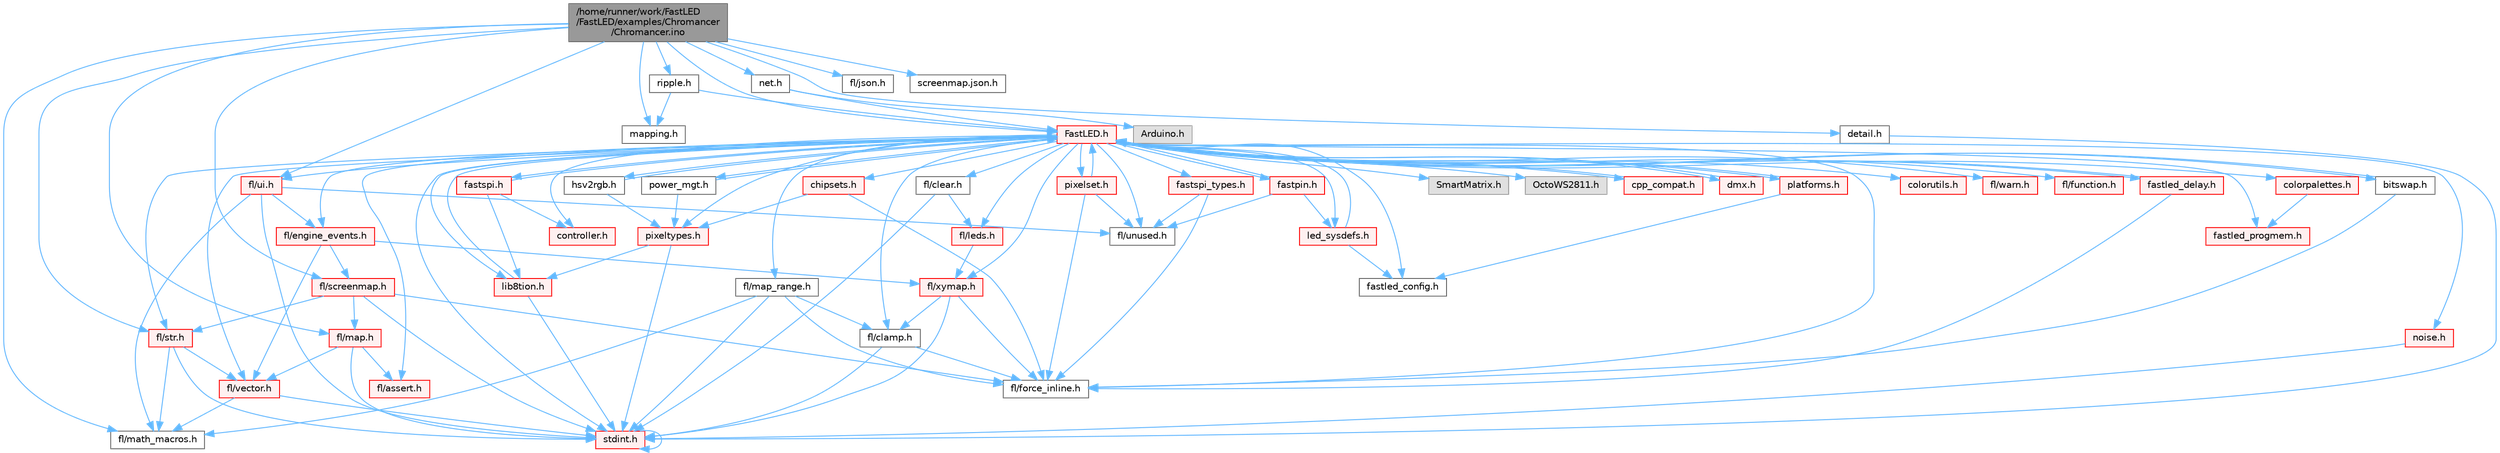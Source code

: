 digraph "/home/runner/work/FastLED/FastLED/examples/Chromancer/Chromancer.ino"
{
 // INTERACTIVE_SVG=YES
 // LATEX_PDF_SIZE
  bgcolor="transparent";
  edge [fontname=Helvetica,fontsize=10,labelfontname=Helvetica,labelfontsize=10];
  node [fontname=Helvetica,fontsize=10,shape=box,height=0.2,width=0.4];
  Node1 [id="Node000001",label="/home/runner/work/FastLED\l/FastLED/examples/Chromancer\l/Chromancer.ino",height=0.2,width=0.4,color="gray40", fillcolor="grey60", style="filled", fontcolor="black",tooltip=" "];
  Node1 -> Node2 [id="edge1_Node000001_Node000002",color="steelblue1",style="solid",tooltip=" "];
  Node2 [id="Node000002",label="mapping.h",height=0.2,width=0.4,color="grey40", fillcolor="white", style="filled",URL="$de/d0c/mapping_8h.html",tooltip=" "];
  Node1 -> Node3 [id="edge2_Node000001_Node000003",color="steelblue1",style="solid",tooltip=" "];
  Node3 [id="Node000003",label="net.h",height=0.2,width=0.4,color="grey40", fillcolor="white", style="filled",URL="$d7/d97/net_8h.html",tooltip=" "];
  Node3 -> Node4 [id="edge3_Node000003_Node000004",color="steelblue1",style="solid",tooltip=" "];
  Node4 [id="Node000004",label="Arduino.h",height=0.2,width=0.4,color="grey60", fillcolor="#E0E0E0", style="filled",tooltip=" "];
  Node3 -> Node5 [id="edge4_Node000003_Node000005",color="steelblue1",style="solid",tooltip=" "];
  Node5 [id="Node000005",label="FastLED.h",height=0.2,width=0.4,color="red", fillcolor="#FFF0F0", style="filled",URL="$db/d97/_fast_l_e_d_8h.html",tooltip="central include file for FastLED, defines the CFastLED class/object"];
  Node5 -> Node6 [id="edge5_Node000005_Node000006",color="steelblue1",style="solid",tooltip=" "];
  Node6 [id="Node000006",label="stdint.h",height=0.2,width=0.4,color="red", fillcolor="#FFF0F0", style="filled",URL="$df/dd8/stdint_8h.html",tooltip=" "];
  Node6 -> Node6 [id="edge6_Node000006_Node000006",color="steelblue1",style="solid",tooltip=" "];
  Node5 -> Node8 [id="edge7_Node000005_Node000008",color="steelblue1",style="solid",tooltip=" "];
  Node8 [id="Node000008",label="SmartMatrix.h",height=0.2,width=0.4,color="grey60", fillcolor="#E0E0E0", style="filled",tooltip=" "];
  Node5 -> Node9 [id="edge8_Node000005_Node000009",color="steelblue1",style="solid",tooltip=" "];
  Node9 [id="Node000009",label="OctoWS2811.h",height=0.2,width=0.4,color="grey60", fillcolor="#E0E0E0", style="filled",tooltip=" "];
  Node5 -> Node10 [id="edge9_Node000005_Node000010",color="steelblue1",style="solid",tooltip=" "];
  Node10 [id="Node000010",label="fl/force_inline.h",height=0.2,width=0.4,color="grey40", fillcolor="white", style="filled",URL="$d4/d64/force__inline_8h.html",tooltip=" "];
  Node5 -> Node11 [id="edge10_Node000005_Node000011",color="steelblue1",style="solid",tooltip=" "];
  Node11 [id="Node000011",label="cpp_compat.h",height=0.2,width=0.4,color="red", fillcolor="#FFF0F0", style="filled",URL="$d9/d13/cpp__compat_8h.html",tooltip="Compatibility functions based on C++ version."];
  Node11 -> Node5 [id="edge11_Node000011_Node000005",color="steelblue1",style="solid",tooltip=" "];
  Node5 -> Node13 [id="edge12_Node000005_Node000013",color="steelblue1",style="solid",tooltip=" "];
  Node13 [id="Node000013",label="fastled_config.h",height=0.2,width=0.4,color="grey40", fillcolor="white", style="filled",URL="$d5/d11/fastled__config_8h.html",tooltip="Contains definitions that can be used to configure FastLED at compile time."];
  Node5 -> Node14 [id="edge13_Node000005_Node000014",color="steelblue1",style="solid",tooltip=" "];
  Node14 [id="Node000014",label="led_sysdefs.h",height=0.2,width=0.4,color="red", fillcolor="#FFF0F0", style="filled",URL="$d9/d3e/led__sysdefs_8h.html",tooltip="Determines which platform system definitions to include."];
  Node14 -> Node5 [id="edge14_Node000014_Node000005",color="steelblue1",style="solid",tooltip=" "];
  Node14 -> Node13 [id="edge15_Node000014_Node000013",color="steelblue1",style="solid",tooltip=" "];
  Node5 -> Node16 [id="edge16_Node000005_Node000016",color="steelblue1",style="solid",tooltip=" "];
  Node16 [id="Node000016",label="fastled_delay.h",height=0.2,width=0.4,color="red", fillcolor="#FFF0F0", style="filled",URL="$d0/da8/fastled__delay_8h.html",tooltip="Utility functions and classes for managing delay cycles."];
  Node16 -> Node5 [id="edge17_Node000016_Node000005",color="steelblue1",style="solid",tooltip=" "];
  Node16 -> Node10 [id="edge18_Node000016_Node000010",color="steelblue1",style="solid",tooltip=" "];
  Node5 -> Node18 [id="edge19_Node000005_Node000018",color="steelblue1",style="solid",tooltip=" "];
  Node18 [id="Node000018",label="bitswap.h",height=0.2,width=0.4,color="grey40", fillcolor="white", style="filled",URL="$de/ded/bitswap_8h.html",tooltip="Functions for doing a rotation of bits/bytes used by parallel output."];
  Node18 -> Node5 [id="edge20_Node000018_Node000005",color="steelblue1",style="solid",tooltip=" "];
  Node18 -> Node10 [id="edge21_Node000018_Node000010",color="steelblue1",style="solid",tooltip=" "];
  Node5 -> Node19 [id="edge22_Node000005_Node000019",color="steelblue1",style="solid",tooltip=" "];
  Node19 [id="Node000019",label="controller.h",height=0.2,width=0.4,color="red", fillcolor="#FFF0F0", style="filled",URL="$d2/dd9/controller_8h.html",tooltip="deprecated: base definitions used by led controllers for writing out led data"];
  Node5 -> Node73 [id="edge23_Node000005_Node000073",color="steelblue1",style="solid",tooltip=" "];
  Node73 [id="Node000073",label="fastpin.h",height=0.2,width=0.4,color="red", fillcolor="#FFF0F0", style="filled",URL="$db/d65/fastpin_8h.html",tooltip="Class base definitions for defining fast pin access."];
  Node73 -> Node5 [id="edge24_Node000073_Node000005",color="steelblue1",style="solid",tooltip=" "];
  Node73 -> Node14 [id="edge25_Node000073_Node000014",color="steelblue1",style="solid",tooltip=" "];
  Node73 -> Node40 [id="edge26_Node000073_Node000040",color="steelblue1",style="solid",tooltip=" "];
  Node40 [id="Node000040",label="fl/unused.h",height=0.2,width=0.4,color="grey40", fillcolor="white", style="filled",URL="$d8/d4b/unused_8h.html",tooltip=" "];
  Node5 -> Node74 [id="edge27_Node000005_Node000074",color="steelblue1",style="solid",tooltip=" "];
  Node74 [id="Node000074",label="fastspi_types.h",height=0.2,width=0.4,color="red", fillcolor="#FFF0F0", style="filled",URL="$d2/ddb/fastspi__types_8h.html",tooltip="Data types and constants used by SPI interfaces."];
  Node74 -> Node10 [id="edge28_Node000074_Node000010",color="steelblue1",style="solid",tooltip=" "];
  Node74 -> Node40 [id="edge29_Node000074_Node000040",color="steelblue1",style="solid",tooltip=" "];
  Node5 -> Node75 [id="edge30_Node000005_Node000075",color="steelblue1",style="solid",tooltip=" "];
  Node75 [id="Node000075",label="dmx.h",height=0.2,width=0.4,color="red", fillcolor="#FFF0F0", style="filled",URL="$d3/de1/dmx_8h.html",tooltip="Defines the DMX512-based LED controllers."];
  Node75 -> Node5 [id="edge31_Node000075_Node000005",color="steelblue1",style="solid",tooltip=" "];
  Node5 -> Node78 [id="edge32_Node000005_Node000078",color="steelblue1",style="solid",tooltip=" "];
  Node78 [id="Node000078",label="platforms.h",height=0.2,width=0.4,color="red", fillcolor="#FFF0F0", style="filled",URL="$da/dc9/platforms_8h.html",tooltip="Determines which platforms headers to include."];
  Node78 -> Node5 [id="edge33_Node000078_Node000005",color="steelblue1",style="solid",tooltip=" "];
  Node78 -> Node13 [id="edge34_Node000078_Node000013",color="steelblue1",style="solid",tooltip=" "];
  Node5 -> Node80 [id="edge35_Node000005_Node000080",color="steelblue1",style="solid",tooltip=" "];
  Node80 [id="Node000080",label="fastled_progmem.h",height=0.2,width=0.4,color="red", fillcolor="#FFF0F0", style="filled",URL="$df/dab/fastled__progmem_8h.html",tooltip="Wrapper definitions to allow seamless use of PROGMEM in environments that have it."];
  Node5 -> Node22 [id="edge36_Node000005_Node000022",color="steelblue1",style="solid",tooltip=" "];
  Node22 [id="Node000022",label="lib8tion.h",height=0.2,width=0.4,color="red", fillcolor="#FFF0F0", style="filled",URL="$df/da5/lib8tion_8h.html",tooltip="Fast, efficient 8-bit math functions specifically designed for high-performance LED programming."];
  Node22 -> Node5 [id="edge37_Node000022_Node000005",color="steelblue1",style="solid",tooltip=" "];
  Node22 -> Node6 [id="edge38_Node000022_Node000006",color="steelblue1",style="solid",tooltip=" "];
  Node5 -> Node21 [id="edge39_Node000005_Node000021",color="steelblue1",style="solid",tooltip=" "];
  Node21 [id="Node000021",label="pixeltypes.h",height=0.2,width=0.4,color="red", fillcolor="#FFF0F0", style="filled",URL="$d2/dba/pixeltypes_8h.html",tooltip="Includes defintions for RGB and HSV pixels."];
  Node21 -> Node6 [id="edge40_Node000021_Node000006",color="steelblue1",style="solid",tooltip=" "];
  Node21 -> Node22 [id="edge41_Node000021_Node000022",color="steelblue1",style="solid",tooltip=" "];
  Node5 -> Node81 [id="edge42_Node000005_Node000081",color="steelblue1",style="solid",tooltip=" "];
  Node81 [id="Node000081",label="hsv2rgb.h",height=0.2,width=0.4,color="grey40", fillcolor="white", style="filled",URL="$de/d9a/hsv2rgb_8h.html",tooltip="Functions to convert from the HSV colorspace to the RGB colorspace."];
  Node81 -> Node5 [id="edge43_Node000081_Node000005",color="steelblue1",style="solid",tooltip=" "];
  Node81 -> Node21 [id="edge44_Node000081_Node000021",color="steelblue1",style="solid",tooltip=" "];
  Node5 -> Node82 [id="edge45_Node000005_Node000082",color="steelblue1",style="solid",tooltip=" "];
  Node82 [id="Node000082",label="colorutils.h",height=0.2,width=0.4,color="red", fillcolor="#FFF0F0", style="filled",URL="$d1/dfb/colorutils_8h.html",tooltip=" "];
  Node5 -> Node87 [id="edge46_Node000005_Node000087",color="steelblue1",style="solid",tooltip=" "];
  Node87 [id="Node000087",label="pixelset.h",height=0.2,width=0.4,color="red", fillcolor="#FFF0F0", style="filled",URL="$d4/d46/pixelset_8h.html",tooltip="Declares classes for managing logical groups of LEDs."];
  Node87 -> Node10 [id="edge47_Node000087_Node000010",color="steelblue1",style="solid",tooltip=" "];
  Node87 -> Node40 [id="edge48_Node000087_Node000040",color="steelblue1",style="solid",tooltip=" "];
  Node87 -> Node5 [id="edge49_Node000087_Node000005",color="steelblue1",style="solid",tooltip=" "];
  Node5 -> Node88 [id="edge50_Node000005_Node000088",color="steelblue1",style="solid",tooltip=" "];
  Node88 [id="Node000088",label="colorpalettes.h",height=0.2,width=0.4,color="red", fillcolor="#FFF0F0", style="filled",URL="$dc/dcc/colorpalettes_8h.html",tooltip="Declarations for the predefined color palettes supplied by FastLED."];
  Node88 -> Node80 [id="edge51_Node000088_Node000080",color="steelblue1",style="solid",tooltip=" "];
  Node5 -> Node89 [id="edge52_Node000005_Node000089",color="steelblue1",style="solid",tooltip=" "];
  Node89 [id="Node000089",label="noise.h",height=0.2,width=0.4,color="red", fillcolor="#FFF0F0", style="filled",URL="$d1/d31/noise_8h.html",tooltip="Functions to generate and fill arrays with noise."];
  Node89 -> Node6 [id="edge53_Node000089_Node000006",color="steelblue1",style="solid",tooltip=" "];
  Node5 -> Node90 [id="edge54_Node000005_Node000090",color="steelblue1",style="solid",tooltip=" "];
  Node90 [id="Node000090",label="power_mgt.h",height=0.2,width=0.4,color="grey40", fillcolor="white", style="filled",URL="$dc/d5b/power__mgt_8h.html",tooltip="Functions to limit the power used by FastLED."];
  Node90 -> Node5 [id="edge55_Node000090_Node000005",color="steelblue1",style="solid",tooltip=" "];
  Node90 -> Node21 [id="edge56_Node000090_Node000021",color="steelblue1",style="solid",tooltip=" "];
  Node5 -> Node91 [id="edge57_Node000005_Node000091",color="steelblue1",style="solid",tooltip=" "];
  Node91 [id="Node000091",label="fastspi.h",height=0.2,width=0.4,color="red", fillcolor="#FFF0F0", style="filled",URL="$d6/ddc/fastspi_8h.html",tooltip="Serial peripheral interface (SPI) definitions per platform."];
  Node91 -> Node5 [id="edge58_Node000091_Node000005",color="steelblue1",style="solid",tooltip=" "];
  Node91 -> Node19 [id="edge59_Node000091_Node000019",color="steelblue1",style="solid",tooltip=" "];
  Node91 -> Node22 [id="edge60_Node000091_Node000022",color="steelblue1",style="solid",tooltip=" "];
  Node5 -> Node93 [id="edge61_Node000005_Node000093",color="steelblue1",style="solid",tooltip=" "];
  Node93 [id="Node000093",label="chipsets.h",height=0.2,width=0.4,color="red", fillcolor="#FFF0F0", style="filled",URL="$db/d66/chipsets_8h.html",tooltip="Contains the bulk of the definitions for the various LED chipsets supported."];
  Node93 -> Node21 [id="edge62_Node000093_Node000021",color="steelblue1",style="solid",tooltip=" "];
  Node93 -> Node10 [id="edge63_Node000093_Node000010",color="steelblue1",style="solid",tooltip=" "];
  Node5 -> Node62 [id="edge64_Node000005_Node000062",color="steelblue1",style="solid",tooltip=" "];
  Node62 [id="Node000062",label="fl/engine_events.h",height=0.2,width=0.4,color="red", fillcolor="#FFF0F0", style="filled",URL="$db/dc0/engine__events_8h.html",tooltip=" "];
  Node62 -> Node63 [id="edge65_Node000062_Node000063",color="steelblue1",style="solid",tooltip=" "];
  Node63 [id="Node000063",label="fl/screenmap.h",height=0.2,width=0.4,color="red", fillcolor="#FFF0F0", style="filled",URL="$d7/d97/screenmap_8h.html",tooltip=" "];
  Node63 -> Node6 [id="edge66_Node000063_Node000006",color="steelblue1",style="solid",tooltip=" "];
  Node63 -> Node10 [id="edge67_Node000063_Node000010",color="steelblue1",style="solid",tooltip=" "];
  Node63 -> Node65 [id="edge68_Node000063_Node000065",color="steelblue1",style="solid",tooltip=" "];
  Node65 [id="Node000065",label="fl/map.h",height=0.2,width=0.4,color="red", fillcolor="#FFF0F0", style="filled",URL="$dc/db7/map_8h.html",tooltip=" "];
  Node65 -> Node6 [id="edge69_Node000065_Node000006",color="steelblue1",style="solid",tooltip=" "];
  Node65 -> Node66 [id="edge70_Node000065_Node000066",color="steelblue1",style="solid",tooltip=" "];
  Node66 [id="Node000066",label="fl/assert.h",height=0.2,width=0.4,color="red", fillcolor="#FFF0F0", style="filled",URL="$dc/da7/assert_8h.html",tooltip=" "];
  Node65 -> Node43 [id="edge71_Node000065_Node000043",color="steelblue1",style="solid",tooltip=" "];
  Node43 [id="Node000043",label="fl/vector.h",height=0.2,width=0.4,color="red", fillcolor="#FFF0F0", style="filled",URL="$d6/d68/vector_8h.html",tooltip=" "];
  Node43 -> Node6 [id="edge72_Node000043_Node000006",color="steelblue1",style="solid",tooltip=" "];
  Node43 -> Node33 [id="edge73_Node000043_Node000033",color="steelblue1",style="solid",tooltip=" "];
  Node33 [id="Node000033",label="fl/math_macros.h",height=0.2,width=0.4,color="grey40", fillcolor="white", style="filled",URL="$d8/db8/math__macros_8h.html",tooltip=" "];
  Node63 -> Node28 [id="edge74_Node000063_Node000028",color="steelblue1",style="solid",tooltip=" "];
  Node28 [id="Node000028",label="fl/str.h",height=0.2,width=0.4,color="red", fillcolor="#FFF0F0", style="filled",URL="$d1/d93/str_8h.html",tooltip=" "];
  Node28 -> Node6 [id="edge75_Node000028_Node000006",color="steelblue1",style="solid",tooltip=" "];
  Node28 -> Node33 [id="edge76_Node000028_Node000033",color="steelblue1",style="solid",tooltip=" "];
  Node28 -> Node43 [id="edge77_Node000028_Node000043",color="steelblue1",style="solid",tooltip=" "];
  Node62 -> Node43 [id="edge78_Node000062_Node000043",color="steelblue1",style="solid",tooltip=" "];
  Node62 -> Node70 [id="edge79_Node000062_Node000070",color="steelblue1",style="solid",tooltip=" "];
  Node70 [id="Node000070",label="fl/xymap.h",height=0.2,width=0.4,color="red", fillcolor="#FFF0F0", style="filled",URL="$da/d61/xymap_8h.html",tooltip=" "];
  Node70 -> Node6 [id="edge80_Node000070_Node000006",color="steelblue1",style="solid",tooltip=" "];
  Node70 -> Node31 [id="edge81_Node000070_Node000031",color="steelblue1",style="solid",tooltip=" "];
  Node31 [id="Node000031",label="fl/clamp.h",height=0.2,width=0.4,color="grey40", fillcolor="white", style="filled",URL="$d6/dd3/clamp_8h.html",tooltip=" "];
  Node31 -> Node6 [id="edge82_Node000031_Node000006",color="steelblue1",style="solid",tooltip=" "];
  Node31 -> Node10 [id="edge83_Node000031_Node000010",color="steelblue1",style="solid",tooltip=" "];
  Node70 -> Node10 [id="edge84_Node000070_Node000010",color="steelblue1",style="solid",tooltip=" "];
  Node5 -> Node94 [id="edge85_Node000005_Node000094",color="steelblue1",style="solid",tooltip=" "];
  Node94 [id="Node000094",label="fl/leds.h",height=0.2,width=0.4,color="red", fillcolor="#FFF0F0", style="filled",URL="$da/d78/leds_8h.html",tooltip=" "];
  Node94 -> Node70 [id="edge86_Node000094_Node000070",color="steelblue1",style="solid",tooltip=" "];
  Node5 -> Node28 [id="edge87_Node000005_Node000028",color="steelblue1",style="solid",tooltip=" "];
  Node5 -> Node70 [id="edge88_Node000005_Node000070",color="steelblue1",style="solid",tooltip=" "];
  Node5 -> Node31 [id="edge89_Node000005_Node000031",color="steelblue1",style="solid",tooltip=" "];
  Node5 -> Node32 [id="edge90_Node000005_Node000032",color="steelblue1",style="solid",tooltip=" "];
  Node32 [id="Node000032",label="fl/map_range.h",height=0.2,width=0.4,color="grey40", fillcolor="white", style="filled",URL="$d1/d47/map__range_8h.html",tooltip=" "];
  Node32 -> Node6 [id="edge91_Node000032_Node000006",color="steelblue1",style="solid",tooltip=" "];
  Node32 -> Node31 [id="edge92_Node000032_Node000031",color="steelblue1",style="solid",tooltip=" "];
  Node32 -> Node10 [id="edge93_Node000032_Node000010",color="steelblue1",style="solid",tooltip=" "];
  Node32 -> Node33 [id="edge94_Node000032_Node000033",color="steelblue1",style="solid",tooltip=" "];
  Node5 -> Node95 [id="edge95_Node000005_Node000095",color="steelblue1",style="solid",tooltip=" "];
  Node95 [id="Node000095",label="fl/warn.h",height=0.2,width=0.4,color="red", fillcolor="#FFF0F0", style="filled",URL="$de/d77/warn_8h.html",tooltip=" "];
  Node5 -> Node66 [id="edge96_Node000005_Node000066",color="steelblue1",style="solid",tooltip=" "];
  Node5 -> Node40 [id="edge97_Node000005_Node000040",color="steelblue1",style="solid",tooltip=" "];
  Node5 -> Node43 [id="edge98_Node000005_Node000043",color="steelblue1",style="solid",tooltip=" "];
  Node5 -> Node98 [id="edge99_Node000005_Node000098",color="steelblue1",style="solid",tooltip=" "];
  Node98 [id="Node000098",label="fl/function.h",height=0.2,width=0.4,color="red", fillcolor="#FFF0F0", style="filled",URL="$dd/d67/function_8h.html",tooltip=" "];
  Node5 -> Node99 [id="edge100_Node000005_Node000099",color="steelblue1",style="solid",tooltip=" "];
  Node99 [id="Node000099",label="fl/clear.h",height=0.2,width=0.4,color="grey40", fillcolor="white", style="filled",URL="$df/db0/clear_8h.html",tooltip=" "];
  Node99 -> Node94 [id="edge101_Node000099_Node000094",color="steelblue1",style="solid",tooltip=" "];
  Node99 -> Node6 [id="edge102_Node000099_Node000006",color="steelblue1",style="solid",tooltip=" "];
  Node5 -> Node100 [id="edge103_Node000005_Node000100",color="steelblue1",style="solid",tooltip=" "];
  Node100 [id="Node000100",label="fl/ui.h",height=0.2,width=0.4,color="red", fillcolor="#FFF0F0", style="filled",URL="$d9/d3b/ui_8h.html",tooltip=" "];
  Node100 -> Node6 [id="edge104_Node000100_Node000006",color="steelblue1",style="solid",tooltip=" "];
  Node100 -> Node62 [id="edge105_Node000100_Node000062",color="steelblue1",style="solid",tooltip=" "];
  Node100 -> Node33 [id="edge106_Node000100_Node000033",color="steelblue1",style="solid",tooltip=" "];
  Node100 -> Node40 [id="edge107_Node000100_Node000040",color="steelblue1",style="solid",tooltip=" "];
  Node1 -> Node110 [id="edge108_Node000001_Node000110",color="steelblue1",style="solid",tooltip=" "];
  Node110 [id="Node000110",label="ripple.h",height=0.2,width=0.4,color="grey40", fillcolor="white", style="filled",URL="$de/de3/ripple_8h.html",tooltip=" "];
  Node110 -> Node5 [id="edge109_Node000110_Node000005",color="steelblue1",style="solid",tooltip=" "];
  Node110 -> Node2 [id="edge110_Node000110_Node000002",color="steelblue1",style="solid",tooltip=" "];
  Node1 -> Node5 [id="edge111_Node000001_Node000005",color="steelblue1",style="solid",tooltip=" "];
  Node1 -> Node111 [id="edge112_Node000001_Node000111",color="steelblue1",style="solid",tooltip=" "];
  Node111 [id="Node000111",label="detail.h",height=0.2,width=0.4,color="grey40", fillcolor="white", style="filled",URL="$d3/d97/detail_8h.html",tooltip=" "];
  Node111 -> Node6 [id="edge113_Node000111_Node000006",color="steelblue1",style="solid",tooltip=" "];
  Node1 -> Node63 [id="edge114_Node000001_Node000063",color="steelblue1",style="solid",tooltip=" "];
  Node1 -> Node33 [id="edge115_Node000001_Node000033",color="steelblue1",style="solid",tooltip=" "];
  Node1 -> Node112 [id="edge116_Node000001_Node000112",color="steelblue1",style="solid",tooltip=" "];
  Node112 [id="Node000112",label="fl/json.h",height=0.2,width=0.4,color="grey40", fillcolor="white", style="filled",URL="$d7/d91/fl_2json_8h.html",tooltip=" "];
  Node1 -> Node100 [id="edge117_Node000001_Node000100",color="steelblue1",style="solid",tooltip=" "];
  Node1 -> Node65 [id="edge118_Node000001_Node000065",color="steelblue1",style="solid",tooltip=" "];
  Node1 -> Node113 [id="edge119_Node000001_Node000113",color="steelblue1",style="solid",tooltip=" "];
  Node113 [id="Node000113",label="screenmap.json.h",height=0.2,width=0.4,color="grey40", fillcolor="white", style="filled",URL="$da/d23/screenmap_8json_8h.html",tooltip=" "];
  Node1 -> Node28 [id="edge120_Node000001_Node000028",color="steelblue1",style="solid",tooltip=" "];
}
